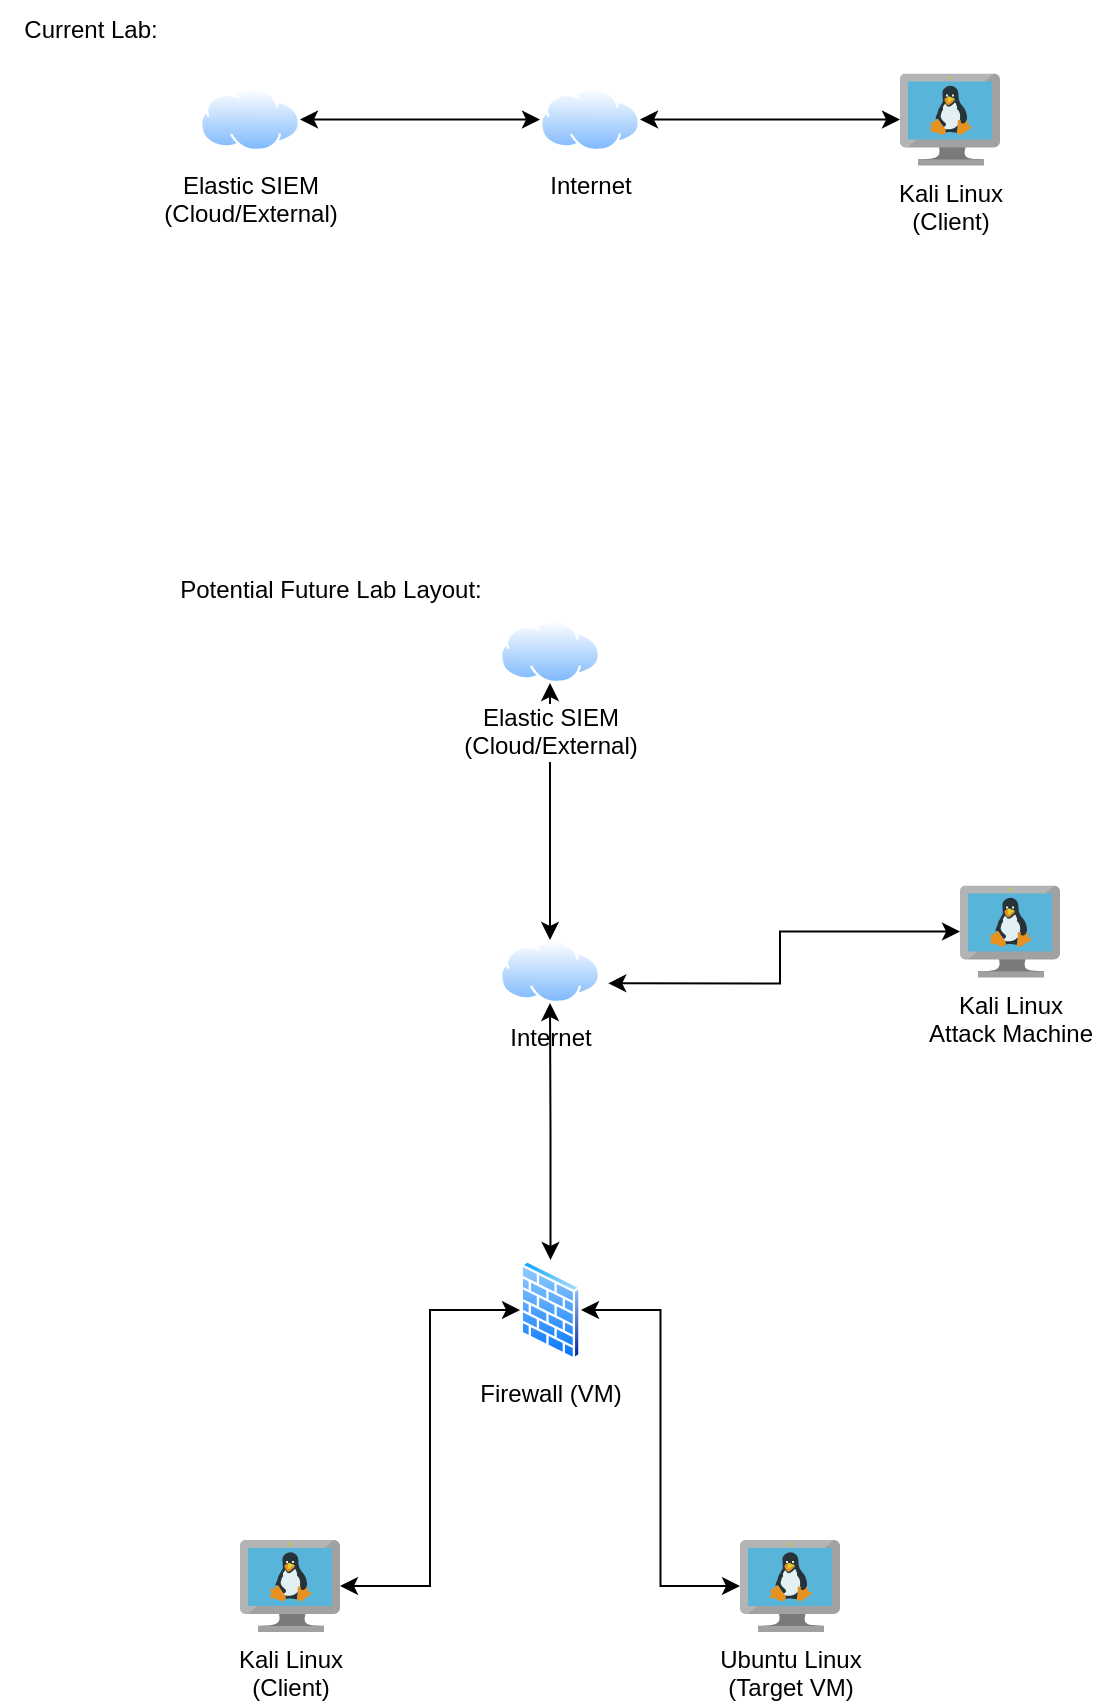 <mxfile version="24.5.5" type="github">
  <diagram name="Page-1" id="5zFa-rp9YXZfW2WV5kVt">
    <mxGraphModel dx="1434" dy="780" grid="1" gridSize="10" guides="1" tooltips="1" connect="1" arrows="1" fold="1" page="1" pageScale="1" pageWidth="850" pageHeight="1100" math="0" shadow="0">
      <root>
        <mxCell id="0" />
        <mxCell id="1" parent="0" />
        <mxCell id="7dQJ7hk5pDLC5mAzFmtp-1" value="Internet" style="image;aspect=fixed;perimeter=ellipsePerimeter;html=1;align=center;shadow=0;dashed=0;spacingTop=3;image=img/lib/active_directory/internet_cloud.svg;" parent="1" vertex="1">
          <mxGeometry x="370" y="580" width="50" height="31.5" as="geometry" />
        </mxCell>
        <mxCell id="7dQJ7hk5pDLC5mAzFmtp-10" style="edgeStyle=orthogonalEdgeStyle;rounded=0;orthogonalLoop=1;jettySize=auto;html=1;startArrow=classic;startFill=1;" parent="1" source="7dQJ7hk5pDLC5mAzFmtp-4" target="7dQJ7hk5pDLC5mAzFmtp-1" edge="1">
          <mxGeometry relative="1" as="geometry" />
        </mxCell>
        <mxCell id="7dQJ7hk5pDLC5mAzFmtp-4" value="Firewall (VM)" style="image;aspect=fixed;perimeter=ellipsePerimeter;html=1;align=center;shadow=0;dashed=0;spacingTop=3;image=img/lib/active_directory/firewall.svg;" parent="1" vertex="1">
          <mxGeometry x="380" y="740" width="30.5" height="50" as="geometry" />
        </mxCell>
        <mxCell id="7dQJ7hk5pDLC5mAzFmtp-8" style="edgeStyle=orthogonalEdgeStyle;rounded=0;orthogonalLoop=1;jettySize=auto;html=1;entryX=0;entryY=0.5;entryDx=0;entryDy=0;startArrow=classic;startFill=1;" parent="1" source="7dQJ7hk5pDLC5mAzFmtp-5" target="7dQJ7hk5pDLC5mAzFmtp-4" edge="1">
          <mxGeometry relative="1" as="geometry" />
        </mxCell>
        <mxCell id="7dQJ7hk5pDLC5mAzFmtp-5" value="Kali Linux&lt;div&gt;(Client)&lt;/div&gt;" style="image;sketch=0;aspect=fixed;html=1;points=[];align=center;fontSize=12;image=img/lib/mscae/VM_Linux.svg;" parent="1" vertex="1">
          <mxGeometry x="240" y="880" width="50" height="46" as="geometry" />
        </mxCell>
        <mxCell id="7dQJ7hk5pDLC5mAzFmtp-9" style="edgeStyle=orthogonalEdgeStyle;rounded=0;orthogonalLoop=1;jettySize=auto;html=1;entryX=1;entryY=0.5;entryDx=0;entryDy=0;startArrow=classic;startFill=1;" parent="1" source="7dQJ7hk5pDLC5mAzFmtp-6" target="7dQJ7hk5pDLC5mAzFmtp-4" edge="1">
          <mxGeometry relative="1" as="geometry" />
        </mxCell>
        <mxCell id="7dQJ7hk5pDLC5mAzFmtp-6" value="Ubuntu Linux&lt;div&gt;(Target VM)&lt;/div&gt;" style="image;sketch=0;aspect=fixed;html=1;points=[];align=center;fontSize=12;image=img/lib/mscae/VM_Linux.svg;" parent="1" vertex="1">
          <mxGeometry x="490" y="880" width="50" height="46" as="geometry" />
        </mxCell>
        <mxCell id="7dQJ7hk5pDLC5mAzFmtp-7" value="Kali Linux&lt;div&gt;Attack Machine&lt;/div&gt;" style="image;sketch=0;aspect=fixed;html=1;points=[];align=center;fontSize=12;image=img/lib/mscae/VM_Linux.svg;" parent="1" vertex="1">
          <mxGeometry x="600" y="552.75" width="50" height="46" as="geometry" />
        </mxCell>
        <mxCell id="7dQJ7hk5pDLC5mAzFmtp-13" style="edgeStyle=orthogonalEdgeStyle;rounded=0;orthogonalLoop=1;jettySize=auto;html=1;entryX=0.5;entryY=0;entryDx=0;entryDy=0;startArrow=classic;startFill=1;" parent="1" source="7dQJ7hk5pDLC5mAzFmtp-11" target="7dQJ7hk5pDLC5mAzFmtp-1" edge="1">
          <mxGeometry relative="1" as="geometry" />
        </mxCell>
        <mxCell id="7dQJ7hk5pDLC5mAzFmtp-11" value="Elastic SIEM&lt;div&gt;(Cloud/External)&lt;/div&gt;" style="image;aspect=fixed;perimeter=ellipsePerimeter;html=1;align=center;shadow=0;dashed=0;spacingTop=3;image=img/lib/active_directory/internet_cloud.svg;" parent="1" vertex="1">
          <mxGeometry x="370" y="420" width="50" height="31.5" as="geometry" />
        </mxCell>
        <mxCell id="7dQJ7hk5pDLC5mAzFmtp-12" style="edgeStyle=orthogonalEdgeStyle;rounded=0;orthogonalLoop=1;jettySize=auto;html=1;entryX=1.083;entryY=0.688;entryDx=0;entryDy=0;entryPerimeter=0;startArrow=classic;startFill=1;" parent="1" source="7dQJ7hk5pDLC5mAzFmtp-7" target="7dQJ7hk5pDLC5mAzFmtp-1" edge="1">
          <mxGeometry relative="1" as="geometry" />
        </mxCell>
        <mxCell id="-054T4UgRCDNusbrOXoO-1" value="Kali Linux&lt;div&gt;(Client)&lt;/div&gt;" style="image;sketch=0;aspect=fixed;html=1;points=[];align=center;fontSize=12;image=img/lib/mscae/VM_Linux.svg;" parent="1" vertex="1">
          <mxGeometry x="570" y="146.75" width="50" height="46" as="geometry" />
        </mxCell>
        <mxCell id="-054T4UgRCDNusbrOXoO-5" value="" style="edgeStyle=orthogonalEdgeStyle;rounded=0;orthogonalLoop=1;jettySize=auto;html=1;startArrow=classic;startFill=1;" parent="1" source="-054T4UgRCDNusbrOXoO-2" target="-054T4UgRCDNusbrOXoO-3" edge="1">
          <mxGeometry relative="1" as="geometry" />
        </mxCell>
        <mxCell id="-054T4UgRCDNusbrOXoO-6" value="" style="edgeStyle=orthogonalEdgeStyle;rounded=0;orthogonalLoop=1;jettySize=auto;html=1;startArrow=classic;startFill=1;" parent="1" source="-054T4UgRCDNusbrOXoO-2" target="-054T4UgRCDNusbrOXoO-1" edge="1">
          <mxGeometry relative="1" as="geometry" />
        </mxCell>
        <mxCell id="-054T4UgRCDNusbrOXoO-2" value="Internet" style="image;aspect=fixed;perimeter=ellipsePerimeter;html=1;align=center;shadow=0;dashed=0;spacingTop=3;image=img/lib/active_directory/internet_cloud.svg;" parent="1" vertex="1">
          <mxGeometry x="390" y="154" width="50" height="31.5" as="geometry" />
        </mxCell>
        <mxCell id="-054T4UgRCDNusbrOXoO-3" value="Elastic SIEM&lt;div&gt;(Cloud/External)&lt;/div&gt;" style="image;aspect=fixed;perimeter=ellipsePerimeter;html=1;align=center;shadow=0;dashed=0;spacingTop=3;image=img/lib/active_directory/internet_cloud.svg;" parent="1" vertex="1">
          <mxGeometry x="220" y="154" width="50" height="31.5" as="geometry" />
        </mxCell>
        <mxCell id="-054T4UgRCDNusbrOXoO-7" value="Current Lab:" style="text;html=1;align=center;verticalAlign=middle;resizable=0;points=[];autosize=1;strokeColor=none;fillColor=none;" parent="1" vertex="1">
          <mxGeometry x="120" y="110" width="90" height="30" as="geometry" />
        </mxCell>
        <mxCell id="-054T4UgRCDNusbrOXoO-8" value="Potential Future Lab Layout:" style="text;html=1;align=center;verticalAlign=middle;resizable=0;points=[];autosize=1;strokeColor=none;fillColor=none;" parent="1" vertex="1">
          <mxGeometry x="200" y="390" width="170" height="30" as="geometry" />
        </mxCell>
      </root>
    </mxGraphModel>
  </diagram>
</mxfile>
